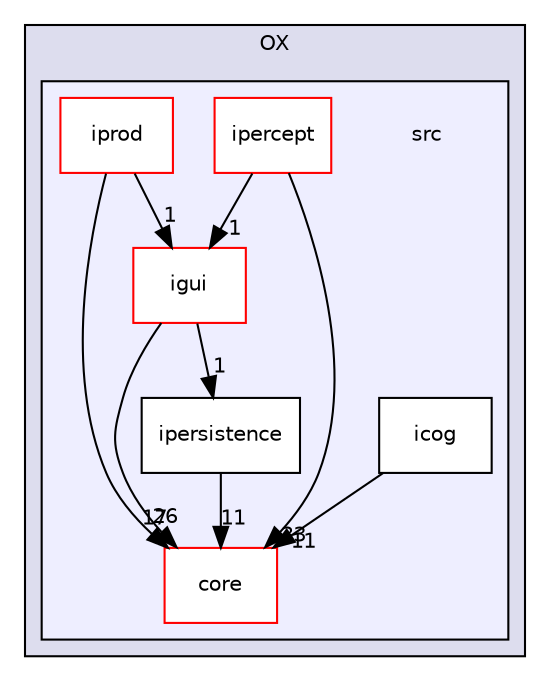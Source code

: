 digraph "F:/etc/repos/OX/src" {
  compound=true
  node [ fontsize="10", fontname="Helvetica"];
  edge [ labelfontsize="10", labelfontname="Helvetica"];
  subgraph clusterdir_b6a209811d0594c2245ab88f8f3a00c7 {
    graph [ bgcolor="#ddddee", pencolor="black", label="OX" fontname="Helvetica", fontsize="10", URL="dir_b6a209811d0594c2245ab88f8f3a00c7.html"]
  subgraph clusterdir_e47f67a30d4d4d4212d15d4ad651f8fe {
    graph [ bgcolor="#eeeeff", pencolor="black", label="" URL="dir_e47f67a30d4d4d4212d15d4ad651f8fe.html"];
    dir_e47f67a30d4d4d4212d15d4ad651f8fe [shape=plaintext label="src"];
    dir_f4b985054fc4de7cedd74d4b3d6a239a [shape=box label="core" color="red" fillcolor="white" style="filled" URL="dir_f4b985054fc4de7cedd74d4b3d6a239a.html"];
    dir_2821e726829dde8e00928ddc69088ffd [shape=box label="icog" color="black" fillcolor="white" style="filled" URL="dir_2821e726829dde8e00928ddc69088ffd.html"];
    dir_f10492b040ab898fd5fad18eb0180e82 [shape=box label="igui" color="red" fillcolor="white" style="filled" URL="dir_f10492b040ab898fd5fad18eb0180e82.html"];
    dir_3c8c9f34303aff1e81abf61caec58c5a [shape=box label="ipercept" color="red" fillcolor="white" style="filled" URL="dir_3c8c9f34303aff1e81abf61caec58c5a.html"];
    dir_7bf4b94862ae6689f0cc6ec127c4912b [shape=box label="ipersistence" color="black" fillcolor="white" style="filled" URL="dir_7bf4b94862ae6689f0cc6ec127c4912b.html"];
    dir_af12849983fc12d4f5269fde8e6f1aac [shape=box label="iprod" color="red" fillcolor="white" style="filled" URL="dir_af12849983fc12d4f5269fde8e6f1aac.html"];
  }
  }
  dir_2821e726829dde8e00928ddc69088ffd->dir_f4b985054fc4de7cedd74d4b3d6a239a [headlabel="11", labeldistance=1.5 headhref="dir_000021_000012.html"];
  dir_3c8c9f34303aff1e81abf61caec58c5a->dir_f10492b040ab898fd5fad18eb0180e82 [headlabel="1", labeldistance=1.5 headhref="dir_000023_000013.html"];
  dir_3c8c9f34303aff1e81abf61caec58c5a->dir_f4b985054fc4de7cedd74d4b3d6a239a [headlabel="33", labeldistance=1.5 headhref="dir_000023_000012.html"];
  dir_af12849983fc12d4f5269fde8e6f1aac->dir_f10492b040ab898fd5fad18eb0180e82 [headlabel="1", labeldistance=1.5 headhref="dir_000025_000013.html"];
  dir_af12849983fc12d4f5269fde8e6f1aac->dir_f4b985054fc4de7cedd74d4b3d6a239a [headlabel="17", labeldistance=1.5 headhref="dir_000025_000012.html"];
  dir_7bf4b94862ae6689f0cc6ec127c4912b->dir_f4b985054fc4de7cedd74d4b3d6a239a [headlabel="11", labeldistance=1.5 headhref="dir_000020_000012.html"];
  dir_f10492b040ab898fd5fad18eb0180e82->dir_7bf4b94862ae6689f0cc6ec127c4912b [headlabel="1", labeldistance=1.5 headhref="dir_000013_000020.html"];
  dir_f10492b040ab898fd5fad18eb0180e82->dir_f4b985054fc4de7cedd74d4b3d6a239a [headlabel="26", labeldistance=1.5 headhref="dir_000013_000012.html"];
}
